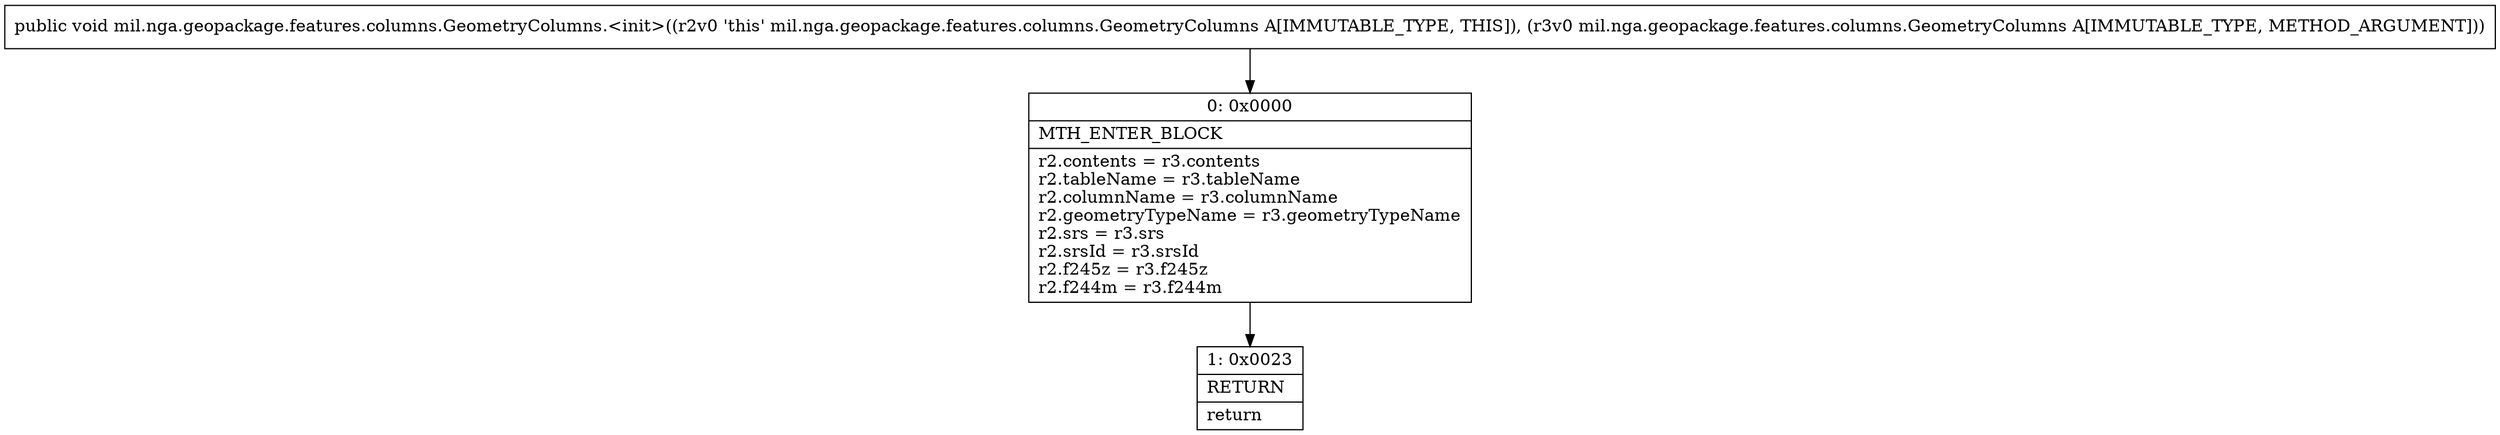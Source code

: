 digraph "CFG formil.nga.geopackage.features.columns.GeometryColumns.\<init\>(Lmil\/nga\/geopackage\/features\/columns\/GeometryColumns;)V" {
Node_0 [shape=record,label="{0\:\ 0x0000|MTH_ENTER_BLOCK\l|r2.contents = r3.contents\lr2.tableName = r3.tableName\lr2.columnName = r3.columnName\lr2.geometryTypeName = r3.geometryTypeName\lr2.srs = r3.srs\lr2.srsId = r3.srsId\lr2.f245z = r3.f245z\lr2.f244m = r3.f244m\l}"];
Node_1 [shape=record,label="{1\:\ 0x0023|RETURN\l|return\l}"];
MethodNode[shape=record,label="{public void mil.nga.geopackage.features.columns.GeometryColumns.\<init\>((r2v0 'this' mil.nga.geopackage.features.columns.GeometryColumns A[IMMUTABLE_TYPE, THIS]), (r3v0 mil.nga.geopackage.features.columns.GeometryColumns A[IMMUTABLE_TYPE, METHOD_ARGUMENT])) }"];
MethodNode -> Node_0;
Node_0 -> Node_1;
}

